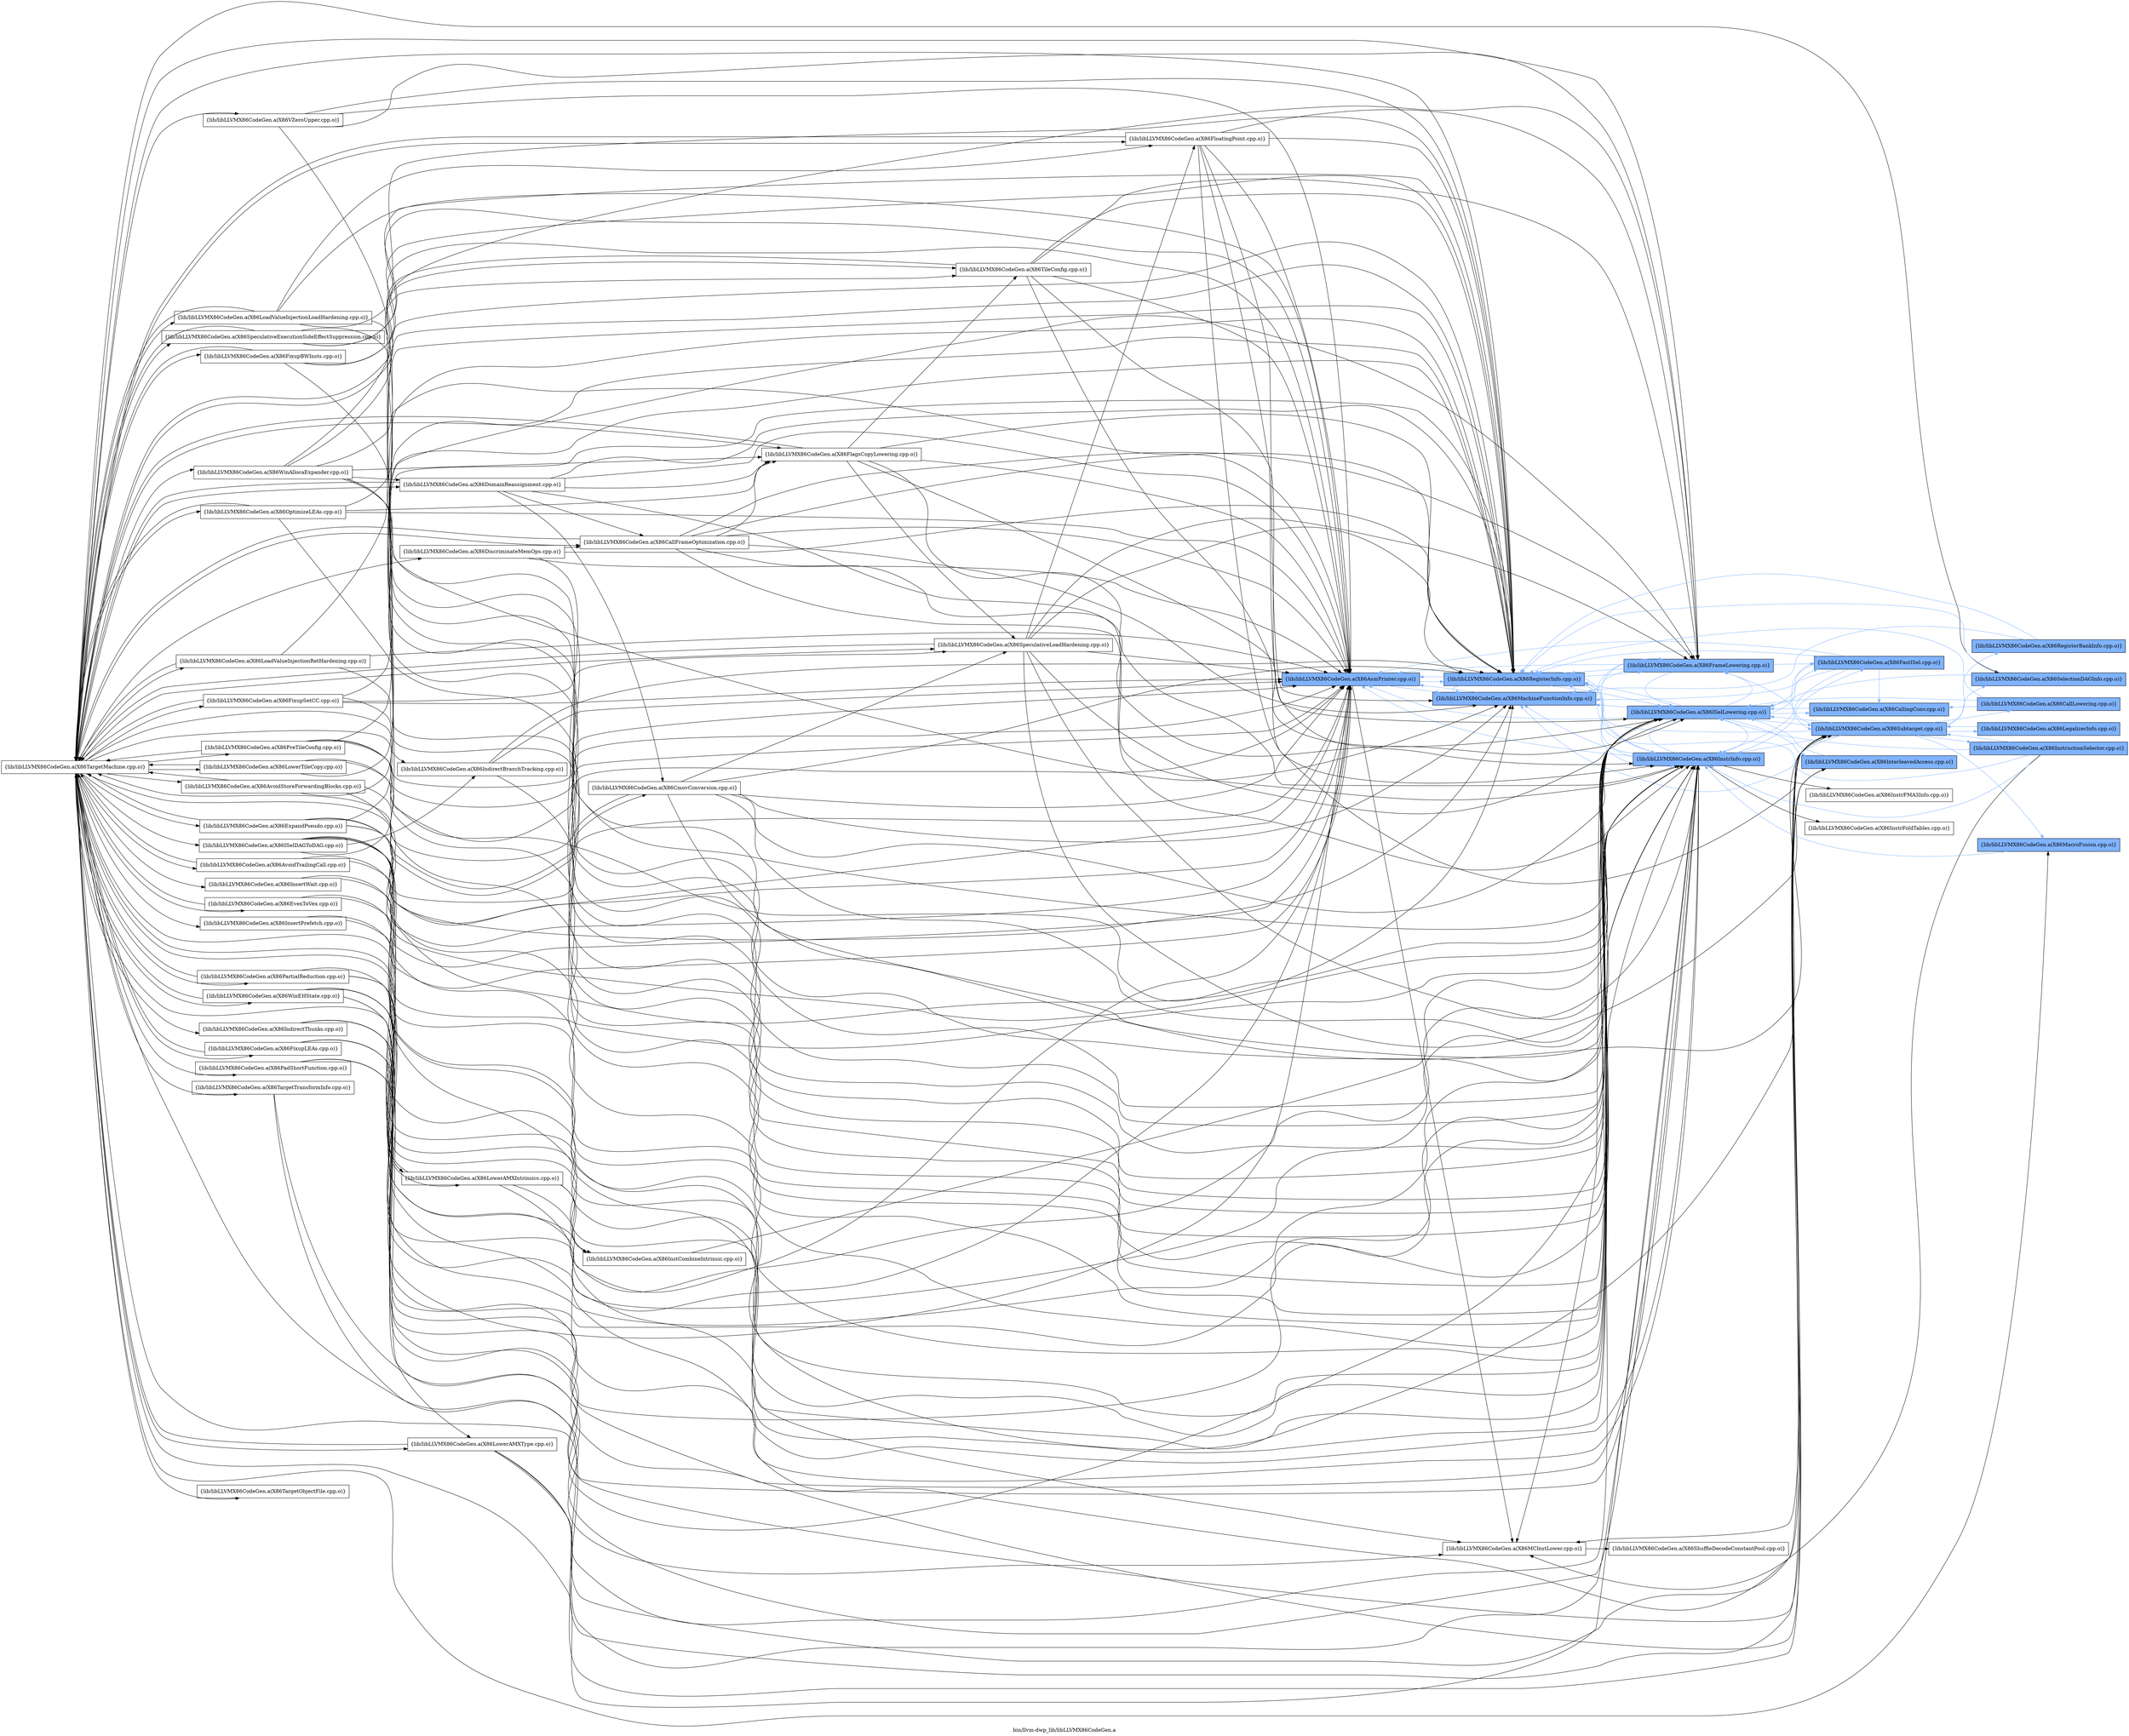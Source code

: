digraph "bin/llvm-dwp_lib/libLLVMX86CodeGen.a" {
	label="bin/llvm-dwp_lib/libLLVMX86CodeGen.a";
	rankdir=LR;
	{ rank=same; Node0x55a905327d58;  }
	{ rank=same; Node0x55a9053289d8; Node0x55a905329658; Node0x55a905328e88;  }
	{ rank=same; Node0x55a9053299c8; Node0x55a9053288e8; Node0x55a905326ea8; Node0x55a90532a738;  }
	{ rank=same; Node0x55a905326908; Node0x55a90532b2c8; Node0x55a9053291a8; Node0x55a90532cc68; Node0x55a905327678; Node0x55a90532afa8;  }

	Node0x55a905327d58 [shape=record,shape=box,group=1,style=filled,fillcolor="0.600000 0.5 1",label="{lib/libLLVMX86CodeGen.a(X86AsmPrinter.cpp.o)}"];
	Node0x55a905327d58 -> Node0x55a9053289d8;
	Node0x55a905327d58 -> Node0x55a905329658[color="0.600000 0.5 1"];
	Node0x55a905327d58 -> Node0x55a905328e88[color="0.600000 0.5 1"];
	Node0x55a90531eb18 [shape=record,shape=box,group=0,label="{lib/libLLVMX86CodeGen.a(X86TargetMachine.cpp.o)}"];
	Node0x55a90531eb18 -> Node0x55a905327d58;
	Node0x55a90531eb18 -> Node0x55a9053289d8;
	Node0x55a90531eb18 -> Node0x55a905328e88;
	Node0x55a90531eb18 -> Node0x55a9053239d8;
	Node0x55a90531eb18 -> Node0x55a9053296a8;
	Node0x55a90531eb18 -> Node0x55a905329dd8;
	Node0x55a90531eb18 -> Node0x55a905329a68;
	Node0x55a90531eb18 -> Node0x55a90532a288;
	Node0x55a90531eb18 -> Node0x55a90532b228;
	Node0x55a90531eb18 -> Node0x55a905326b88;
	Node0x55a90531eb18 -> Node0x55a9053269a8;
	Node0x55a90531eb18 -> Node0x55a905327088;
	Node0x55a90531eb18 -> Node0x55a905327df8;
	Node0x55a90531eb18 -> Node0x55a905327b78;
	Node0x55a90531eb18 -> Node0x55a9053288e8;
	Node0x55a90531eb18 -> Node0x55a905326ea8;
	Node0x55a90531eb18 -> Node0x55a90532a738;
	Node0x55a90531eb18 -> Node0x55a90532cc68;
	Node0x55a90531eb18 -> Node0x55a90532ce98;
	Node0x55a90531eb18 -> Node0x55a905324518;
	Node0x55a90531eb18 -> Node0x55a90531d998;
	Node0x55a90531eb18 -> Node0x55a90531d218;
	Node0x55a90531eb18 -> Node0x55a90531d448;
	Node0x55a90531eb18 -> Node0x55a90531c638;
	Node0x55a90531eb18 -> Node0x55a905320dc8;
	Node0x55a90531eb18 -> Node0x55a905325328;
	Node0x55a90531eb18 -> Node0x55a905325b48;
	Node0x55a90531eb18 -> Node0x55a905326318;
	Node0x55a90531eb18 -> Node0x55a90531cd18;
	Node0x55a90531eb18 -> Node0x55a90531cf98;
	Node0x55a90531eb18 -> Node0x55a90531dc18;
	Node0x55a90531eb18 -> Node0x55a90531de48;
	Node0x55a90531eb18 -> Node0x55a90531e3e8;
	Node0x55a90531eb18 -> Node0x55a90531efc8;
	Node0x55a90531eb18 -> Node0x55a90531f1f8;
	Node0x55a90531eb18 -> Node0x55a90531fe78;
	Node0x55a90531eb18 -> Node0x55a90532de88;
	Node0x55a90531eb18 -> Node0x55a90532fe68;
	Node0x55a90531eb18 -> Node0x55a905330228;
	Node0x55a90531eb18 -> Node0x55a90532faa8;
	Node0x55a90531eb18 -> Node0x55a90532c0d8;
	Node0x55a90531eb18 -> Node0x55a90532b958;
	Node0x55a90531eb18 -> Node0x55a90532bae8;
	Node0x55a90531eb18 -> Node0x55a90532dc08;
	Node0x55a90531eb18 -> Node0x55a90532cb28;
	Node0x55a9053289d8 [shape=record,shape=box,group=0,label="{lib/libLLVMX86CodeGen.a(X86MCInstLower.cpp.o)}"];
	Node0x55a9053289d8 -> Node0x55a9053299c8;
	Node0x55a905329658 [shape=record,shape=box,group=1,style=filled,fillcolor="0.600000 0.5 1",label="{lib/libLLVMX86CodeGen.a(X86MachineFunctionInfo.cpp.o)}"];
	Node0x55a905329658 -> Node0x55a905327d58[color="0.600000 0.5 1"];
	Node0x55a905329658 -> Node0x55a905328e88[color="0.600000 0.5 1"];
	Node0x55a905328e88 [shape=record,shape=box,group=1,style=filled,fillcolor="0.600000 0.5 1",label="{lib/libLLVMX86CodeGen.a(X86RegisterInfo.cpp.o)}"];
	Node0x55a905328e88 -> Node0x55a905327d58[color="0.600000 0.5 1"];
	Node0x55a905328e88 -> Node0x55a905329658[color="0.600000 0.5 1"];
	Node0x55a905328e88 -> Node0x55a9053288e8[color="0.600000 0.5 1"];
	Node0x55a905328e88 -> Node0x55a905326ea8[color="0.600000 0.5 1"];
	Node0x55a905328e88 -> Node0x55a90532a738[color="0.600000 0.5 1"];
	Node0x55a9053299c8 [shape=record,shape=box,group=0,label="{lib/libLLVMX86CodeGen.a(X86ShuffleDecodeConstantPool.cpp.o)}"];
	Node0x55a9053288e8 [shape=record,shape=box,group=1,style=filled,fillcolor="0.600000 0.5 1",label="{lib/libLLVMX86CodeGen.a(X86ISelLowering.cpp.o)}"];
	Node0x55a9053288e8 -> Node0x55a905327d58[color="0.600000 0.5 1"];
	Node0x55a9053288e8 -> Node0x55a9053289d8;
	Node0x55a9053288e8 -> Node0x55a905329658[color="0.600000 0.5 1"];
	Node0x55a9053288e8 -> Node0x55a905328e88[color="0.600000 0.5 1"];
	Node0x55a9053288e8 -> Node0x55a905326908[color="0.600000 0.5 1"];
	Node0x55a9053288e8 -> Node0x55a905326ea8[color="0.600000 0.5 1"];
	Node0x55a9053288e8 -> Node0x55a90532a738[color="0.600000 0.5 1"];
	Node0x55a9053288e8 -> Node0x55a90532b2c8[color="0.600000 0.5 1"];
	Node0x55a9053288e8 -> Node0x55a9053291a8[color="0.600000 0.5 1"];
	Node0x55a9053288e8 -> Node0x55a90532cc68[color="0.600000 0.5 1"];
	Node0x55a905326ea8 [shape=record,shape=box,group=1,style=filled,fillcolor="0.600000 0.5 1",label="{lib/libLLVMX86CodeGen.a(X86InstrInfo.cpp.o)}"];
	Node0x55a905326ea8 -> Node0x55a905327d58[color="0.600000 0.5 1"];
	Node0x55a905326ea8 -> Node0x55a905329658[color="0.600000 0.5 1"];
	Node0x55a905326ea8 -> Node0x55a905328e88[color="0.600000 0.5 1"];
	Node0x55a905326ea8 -> Node0x55a9053288e8[color="0.600000 0.5 1"];
	Node0x55a905326ea8 -> Node0x55a905326908[color="0.600000 0.5 1"];
	Node0x55a905326ea8 -> Node0x55a905327678;
	Node0x55a905326ea8 -> Node0x55a90532a738[color="0.600000 0.5 1"];
	Node0x55a905326ea8 -> Node0x55a90532afa8;
	Node0x55a90532a738 [shape=record,shape=box,group=1,style=filled,fillcolor="0.600000 0.5 1",label="{lib/libLLVMX86CodeGen.a(X86FrameLowering.cpp.o)}"];
	Node0x55a90532a738 -> Node0x55a905327d58[color="0.600000 0.5 1"];
	Node0x55a90532a738 -> Node0x55a905329658[color="0.600000 0.5 1"];
	Node0x55a90532a738 -> Node0x55a905328e88[color="0.600000 0.5 1"];
	Node0x55a90532a738 -> Node0x55a9053288e8[color="0.600000 0.5 1"];
	Node0x55a90532a738 -> Node0x55a905326908[color="0.600000 0.5 1"];
	Node0x55a90532a738 -> Node0x55a905326ea8[color="0.600000 0.5 1"];
	Node0x55a905326908 [shape=record,shape=box,group=1,style=filled,fillcolor="0.600000 0.5 1",label="{lib/libLLVMX86CodeGen.a(X86FastISel.cpp.o)}"];
	Node0x55a905326908 -> Node0x55a905327d58[color="0.600000 0.5 1"];
	Node0x55a905326908 -> Node0x55a905329658[color="0.600000 0.5 1"];
	Node0x55a905326908 -> Node0x55a905328e88[color="0.600000 0.5 1"];
	Node0x55a905326908 -> Node0x55a9053288e8[color="0.600000 0.5 1"];
	Node0x55a905326908 -> Node0x55a905326ea8[color="0.600000 0.5 1"];
	Node0x55a905326908 -> Node0x55a90532b2c8[color="0.600000 0.5 1"];
	Node0x55a905326908 -> Node0x55a90532cc68[color="0.600000 0.5 1"];
	Node0x55a90532b2c8 [shape=record,shape=box,group=1,style=filled,fillcolor="0.600000 0.5 1",label="{lib/libLLVMX86CodeGen.a(X86CallingConv.cpp.o)}"];
	Node0x55a90532b2c8 -> Node0x55a9053288e8[color="0.600000 0.5 1"];
	Node0x55a9053291a8 [shape=record,shape=box,group=1,style=filled,fillcolor="0.600000 0.5 1",label="{lib/libLLVMX86CodeGen.a(X86InterleavedAccess.cpp.o)}"];
	Node0x55a9053291a8 -> Node0x55a9053288e8[color="0.600000 0.5 1"];
	Node0x55a90532cc68 [shape=record,shape=box,group=1,style=filled,fillcolor="0.600000 0.5 1",label="{lib/libLLVMX86CodeGen.a(X86Subtarget.cpp.o)}"];
	Node0x55a90532cc68 -> Node0x55a9053289d8;
	Node0x55a90532cc68 -> Node0x55a905329658[color="0.600000 0.5 1"];
	Node0x55a90532cc68 -> Node0x55a905328e88[color="0.600000 0.5 1"];
	Node0x55a90532cc68 -> Node0x55a9053288e8[color="0.600000 0.5 1"];
	Node0x55a90532cc68 -> Node0x55a905326ea8[color="0.600000 0.5 1"];
	Node0x55a90532cc68 -> Node0x55a90532a738[color="0.600000 0.5 1"];
	Node0x55a90532cc68 -> Node0x55a90532ce98[color="0.600000 0.5 1"];
	Node0x55a90532cc68 -> Node0x55a905325238[color="0.600000 0.5 1"];
	Node0x55a90532cc68 -> Node0x55a905325648[color="0.600000 0.5 1"];
	Node0x55a90532cc68 -> Node0x55a905324928[color="0.600000 0.5 1"];
	Node0x55a90532cc68 -> Node0x55a905323d98[color="0.600000 0.5 1"];
	Node0x55a90532cc68 -> Node0x55a905324518[color="0.600000 0.5 1"];
	Node0x55a905327678 [shape=record,shape=box,group=0,label="{lib/libLLVMX86CodeGen.a(X86InstrFoldTables.cpp.o)}"];
	Node0x55a90532afa8 [shape=record,shape=box,group=0,label="{lib/libLLVMX86CodeGen.a(X86InstrFMA3Info.cpp.o)}"];
	Node0x55a90532ce98 [shape=record,shape=box,group=1,style=filled,fillcolor="0.600000 0.5 1",label="{lib/libLLVMX86CodeGen.a(X86SelectionDAGInfo.cpp.o)}"];
	Node0x55a90532ce98 -> Node0x55a905328e88[color="0.600000 0.5 1"];
	Node0x55a90532ce98 -> Node0x55a9053288e8[color="0.600000 0.5 1"];
	Node0x55a905325238 [shape=record,shape=box,group=1,style=filled,fillcolor="0.600000 0.5 1",label="{lib/libLLVMX86CodeGen.a(X86CallLowering.cpp.o)}"];
	Node0x55a905325238 -> Node0x55a905328e88[color="0.600000 0.5 1"];
	Node0x55a905325238 -> Node0x55a9053288e8[color="0.600000 0.5 1"];
	Node0x55a905325238 -> Node0x55a90532b2c8[color="0.600000 0.5 1"];
	Node0x55a905325648 [shape=record,shape=box,group=1,style=filled,fillcolor="0.600000 0.5 1",label="{lib/libLLVMX86CodeGen.a(X86LegalizerInfo.cpp.o)}"];
	Node0x55a905325648 -> Node0x55a90532cc68[color="0.600000 0.5 1"];
	Node0x55a905324928 [shape=record,shape=box,group=1,style=filled,fillcolor="0.600000 0.5 1",label="{lib/libLLVMX86CodeGen.a(X86RegisterBankInfo.cpp.o)}"];
	Node0x55a905324928 -> Node0x55a905329658[color="0.600000 0.5 1"];
	Node0x55a905324928 -> Node0x55a905328e88[color="0.600000 0.5 1"];
	Node0x55a905323d98 [shape=record,shape=box,group=1,style=filled,fillcolor="0.600000 0.5 1",label="{lib/libLLVMX86CodeGen.a(X86InstructionSelector.cpp.o)}"];
	Node0x55a905323d98 -> Node0x55a9053289d8;
	Node0x55a905323d98 -> Node0x55a905328e88[color="0.600000 0.5 1"];
	Node0x55a905323d98 -> Node0x55a9053288e8[color="0.600000 0.5 1"];
	Node0x55a905323d98 -> Node0x55a905326ea8[color="0.600000 0.5 1"];
	Node0x55a905323d98 -> Node0x55a90532cc68[color="0.600000 0.5 1"];
	Node0x55a905324518 [shape=record,shape=box,group=1,style=filled,fillcolor="0.600000 0.5 1",label="{lib/libLLVMX86CodeGen.a(X86MacroFusion.cpp.o)}"];
	Node0x55a905324518 -> Node0x55a905326ea8[color="0.600000 0.5 1"];
	Node0x55a9053239d8 [shape=record,shape=box,group=0,label="{lib/libLLVMX86CodeGen.a(X86ExpandPseudo.cpp.o)}"];
	Node0x55a9053239d8 -> Node0x55a905327d58;
	Node0x55a9053239d8 -> Node0x55a905329658;
	Node0x55a9053239d8 -> Node0x55a9053288e8;
	Node0x55a9053239d8 -> Node0x55a905326ea8;
	Node0x55a9053239d8 -> Node0x55a90532a738;
	Node0x55a9053239d8 -> Node0x55a90531eb18;
	Node0x55a9053296a8 [shape=record,shape=box,group=0,label="{lib/libLLVMX86CodeGen.a(X86LowerTileCopy.cpp.o)}"];
	Node0x55a9053296a8 -> Node0x55a905327d58;
	Node0x55a9053296a8 -> Node0x55a905328e88;
	Node0x55a9053296a8 -> Node0x55a905326ea8;
	Node0x55a9053296a8 -> Node0x55a90531eb18;
	Node0x55a905329dd8 [shape=record,shape=box,group=0,label="{lib/libLLVMX86CodeGen.a(X86FloatingPoint.cpp.o)}"];
	Node0x55a905329dd8 -> Node0x55a905327d58;
	Node0x55a905329dd8 -> Node0x55a905329658;
	Node0x55a905329dd8 -> Node0x55a905328e88;
	Node0x55a905329dd8 -> Node0x55a905326ea8;
	Node0x55a905329dd8 -> Node0x55a90532a738;
	Node0x55a905329dd8 -> Node0x55a90532cc68;
	Node0x55a905329dd8 -> Node0x55a90531eb18;
	Node0x55a905329a68 [shape=record,shape=box,group=0,label="{lib/libLLVMX86CodeGen.a(X86LoadValueInjectionLoadHardening.cpp.o)}"];
	Node0x55a905329a68 -> Node0x55a905327d58;
	Node0x55a905329a68 -> Node0x55a905328e88;
	Node0x55a905329a68 -> Node0x55a905329dd8;
	Node0x55a905329a68 -> Node0x55a905326ea8;
	Node0x55a905329a68 -> Node0x55a90531eb18;
	Node0x55a90532a288 [shape=record,shape=box,group=0,label="{lib/libLLVMX86CodeGen.a(X86TileConfig.cpp.o)}"];
	Node0x55a90532a288 -> Node0x55a905327d58;
	Node0x55a90532a288 -> Node0x55a905328e88;
	Node0x55a90532a288 -> Node0x55a9053288e8;
	Node0x55a90532a288 -> Node0x55a905326ea8;
	Node0x55a90532a288 -> Node0x55a90532a738;
	Node0x55a90532a288 -> Node0x55a90531eb18;
	Node0x55a90532b228 [shape=record,shape=box,group=0,label="{lib/libLLVMX86CodeGen.a(X86SpeculativeLoadHardening.cpp.o)}"];
	Node0x55a90532b228 -> Node0x55a905327d58;
	Node0x55a90532b228 -> Node0x55a905328e88;
	Node0x55a90532b228 -> Node0x55a905329dd8;
	Node0x55a90532b228 -> Node0x55a9053288e8;
	Node0x55a90532b228 -> Node0x55a905326ea8;
	Node0x55a90532b228 -> Node0x55a90532a738;
	Node0x55a90532b228 -> Node0x55a90532cc68;
	Node0x55a90532b228 -> Node0x55a90531eb18;
	Node0x55a905326b88 [shape=record,shape=box,group=0,label="{lib/libLLVMX86CodeGen.a(X86FlagsCopyLowering.cpp.o)}"];
	Node0x55a905326b88 -> Node0x55a905327d58;
	Node0x55a905326b88 -> Node0x55a905328e88;
	Node0x55a905326b88 -> Node0x55a90532a288;
	Node0x55a905326b88 -> Node0x55a90532b228;
	Node0x55a905326b88 -> Node0x55a9053288e8;
	Node0x55a905326b88 -> Node0x55a905326ea8;
	Node0x55a905326b88 -> Node0x55a90531eb18;
	Node0x55a9053269a8 [shape=record,shape=box,group=0,label="{lib/libLLVMX86CodeGen.a(X86FixupSetCC.cpp.o)}"];
	Node0x55a9053269a8 -> Node0x55a905327d58;
	Node0x55a9053269a8 -> Node0x55a905328e88;
	Node0x55a9053269a8 -> Node0x55a90532b228;
	Node0x55a9053269a8 -> Node0x55a905326ea8;
	Node0x55a9053269a8 -> Node0x55a90531eb18;
	Node0x55a905327088 [shape=record,shape=box,group=0,label="{lib/libLLVMX86CodeGen.a(X86OptimizeLEAs.cpp.o)}"];
	Node0x55a905327088 -> Node0x55a905327d58;
	Node0x55a905327088 -> Node0x55a905328e88;
	Node0x55a905327088 -> Node0x55a905326b88;
	Node0x55a905327088 -> Node0x55a905326ea8;
	Node0x55a905327088 -> Node0x55a90531eb18;
	Node0x55a905327df8 [shape=record,shape=box,group=0,label="{lib/libLLVMX86CodeGen.a(X86CallFrameOptimization.cpp.o)}"];
	Node0x55a905327df8 -> Node0x55a905327d58;
	Node0x55a905327df8 -> Node0x55a905329658;
	Node0x55a905327df8 -> Node0x55a905328e88;
	Node0x55a905327df8 -> Node0x55a905326b88;
	Node0x55a905327df8 -> Node0x55a9053288e8;
	Node0x55a905327df8 -> Node0x55a905326ea8;
	Node0x55a905327df8 -> Node0x55a90532a738;
	Node0x55a905327df8 -> Node0x55a90531eb18;
	Node0x55a905327b78 [shape=record,shape=box,group=0,label="{lib/libLLVMX86CodeGen.a(X86AvoidStoreForwardingBlocks.cpp.o)}"];
	Node0x55a905327b78 -> Node0x55a905327d58;
	Node0x55a905327b78 -> Node0x55a905328e88;
	Node0x55a905327b78 -> Node0x55a905326ea8;
	Node0x55a905327b78 -> Node0x55a90531eb18;
	Node0x55a90531d998 [shape=record,shape=box,group=0,label="{lib/libLLVMX86CodeGen.a(X86InstCombineIntrinsic.cpp.o)}"];
	Node0x55a90531d998 -> Node0x55a9053288e8;
	Node0x55a90531d218 [shape=record,shape=box,group=0,label="{lib/libLLVMX86CodeGen.a(X86SpeculativeExecutionSideEffectSuppression.cpp.o)}"];
	Node0x55a90531d218 -> Node0x55a905327d58;
	Node0x55a90531d218 -> Node0x55a905328e88;
	Node0x55a90531d218 -> Node0x55a905326ea8;
	Node0x55a90531d218 -> Node0x55a90531eb18;
	Node0x55a90531d448 [shape=record,shape=box,group=0,label="{lib/libLLVMX86CodeGen.a(X86IndirectThunks.cpp.o)}"];
	Node0x55a90531d448 -> Node0x55a905327d58;
	Node0x55a90531d448 -> Node0x55a9053288e8;
	Node0x55a90531d448 -> Node0x55a905326ea8;
	Node0x55a90531c638 [shape=record,shape=box,group=0,label="{lib/libLLVMX86CodeGen.a(X86LoadValueInjectionRetHardening.cpp.o)}"];
	Node0x55a90531c638 -> Node0x55a905327d58;
	Node0x55a90531c638 -> Node0x55a905328e88;
	Node0x55a90531c638 -> Node0x55a905326ea8;
	Node0x55a90531c638 -> Node0x55a90531eb18;
	Node0x55a905320dc8 [shape=record,shape=box,group=0,label="{lib/libLLVMX86CodeGen.a(X86AvoidTrailingCall.cpp.o)}"];
	Node0x55a905320dc8 -> Node0x55a905327d58;
	Node0x55a905320dc8 -> Node0x55a905326ea8;
	Node0x55a905320dc8 -> Node0x55a90531eb18;
	Node0x55a905325328 [shape=record,shape=box,group=0,label="{lib/libLLVMX86CodeGen.a(X86PreTileConfig.cpp.o)}"];
	Node0x55a905325328 -> Node0x55a905327d58;
	Node0x55a905325328 -> Node0x55a905328e88;
	Node0x55a905325328 -> Node0x55a9053288e8;
	Node0x55a905325328 -> Node0x55a905326ea8;
	Node0x55a905325328 -> Node0x55a90531eb18;
	Node0x55a905325b48 [shape=record,shape=box,group=0,label="{lib/libLLVMX86CodeGen.a(X86CmovConversion.cpp.o)}"];
	Node0x55a905325b48 -> Node0x55a905327d58;
	Node0x55a905325b48 -> Node0x55a905329658;
	Node0x55a905325b48 -> Node0x55a905328e88;
	Node0x55a905325b48 -> Node0x55a90532b228;
	Node0x55a905325b48 -> Node0x55a9053288e8;
	Node0x55a905325b48 -> Node0x55a905326ea8;
	Node0x55a905325b48 -> Node0x55a90532cc68;
	Node0x55a905325b48 -> Node0x55a90531eb18;
	Node0x55a905326318 [shape=record,shape=box,group=0,label="{lib/libLLVMX86CodeGen.a(X86ISelDAGToDAG.cpp.o)}"];
	Node0x55a905326318 -> Node0x55a905327d58;
	Node0x55a905326318 -> Node0x55a9053289d8;
	Node0x55a905326318 -> Node0x55a905329658;
	Node0x55a905326318 -> Node0x55a905328e88;
	Node0x55a905326318 -> Node0x55a9053288e8;
	Node0x55a905326318 -> Node0x55a905326ea8;
	Node0x55a905326318 -> Node0x55a90532cc68;
	Node0x55a905326318 -> Node0x55a90531cd18;
	Node0x55a90531cd18 [shape=record,shape=box,group=0,label="{lib/libLLVMX86CodeGen.a(X86IndirectBranchTracking.cpp.o)}"];
	Node0x55a90531cd18 -> Node0x55a905327d58;
	Node0x55a90531cd18 -> Node0x55a905328e88;
	Node0x55a90531cd18 -> Node0x55a905326ea8;
	Node0x55a90531cf98 [shape=record,shape=box,group=0,label="{lib/libLLVMX86CodeGen.a(X86EvexToVex.cpp.o)}"];
	Node0x55a90531cf98 -> Node0x55a905327d58;
	Node0x55a90531cf98 -> Node0x55a905326ea8;
	Node0x55a90531cf98 -> Node0x55a90531eb18;
	Node0x55a90531dc18 [shape=record,shape=box,group=0,label="{lib/libLLVMX86CodeGen.a(X86DiscriminateMemOps.cpp.o)}"];
	Node0x55a90531dc18 -> Node0x55a905327d58;
	Node0x55a90531dc18 -> Node0x55a905328e88;
	Node0x55a90531dc18 -> Node0x55a905327df8;
	Node0x55a90531dc18 -> Node0x55a905326ea8;
	Node0x55a90531de48 [shape=record,shape=box,group=0,label="{lib/libLLVMX86CodeGen.a(X86InsertPrefetch.cpp.o)}"];
	Node0x55a90531de48 -> Node0x55a905327d58;
	Node0x55a90531de48 -> Node0x55a905326ea8;
	Node0x55a90531e3e8 [shape=record,shape=box,group=0,label="{lib/libLLVMX86CodeGen.a(X86FixupBWInsts.cpp.o)}"];
	Node0x55a90531e3e8 -> Node0x55a905327d58;
	Node0x55a90531e3e8 -> Node0x55a905328e88;
	Node0x55a90531e3e8 -> Node0x55a905326ea8;
	Node0x55a90531e3e8 -> Node0x55a90531eb18;
	Node0x55a90531efc8 [shape=record,shape=box,group=0,label="{lib/libLLVMX86CodeGen.a(X86PadShortFunction.cpp.o)}"];
	Node0x55a90531efc8 -> Node0x55a905327d58;
	Node0x55a90531efc8 -> Node0x55a905326ea8;
	Node0x55a90531f1f8 [shape=record,shape=box,group=0,label="{lib/libLLVMX86CodeGen.a(X86FixupLEAs.cpp.o)}"];
	Node0x55a90531f1f8 -> Node0x55a905327d58;
	Node0x55a90531f1f8 -> Node0x55a905326ea8;
	Node0x55a90531f1f8 -> Node0x55a90531eb18;
	Node0x55a90531fe78 [shape=record,shape=box,group=0,label="{lib/libLLVMX86CodeGen.a(X86LowerAMXIntrinsics.cpp.o)}"];
	Node0x55a90531fe78 -> Node0x55a9053288e8;
	Node0x55a90531fe78 -> Node0x55a905326ea8;
	Node0x55a90531fe78 -> Node0x55a9053291a8;
	Node0x55a90531fe78 -> Node0x55a90531eb18;
	Node0x55a90531fe78 -> Node0x55a90531d998;
	Node0x55a90532de88 [shape=record,shape=box,group=0,label="{lib/libLLVMX86CodeGen.a(X86LowerAMXType.cpp.o)}"];
	Node0x55a90532de88 -> Node0x55a9053288e8;
	Node0x55a90532de88 -> Node0x55a905326ea8;
	Node0x55a90532de88 -> Node0x55a9053291a8;
	Node0x55a90532de88 -> Node0x55a90531eb18;
	Node0x55a90532fe68 [shape=record,shape=box,group=0,label="{lib/libLLVMX86CodeGen.a(X86DomainReassignment.cpp.o)}"];
	Node0x55a90532fe68 -> Node0x55a905327d58;
	Node0x55a90532fe68 -> Node0x55a905328e88;
	Node0x55a90532fe68 -> Node0x55a905326b88;
	Node0x55a90532fe68 -> Node0x55a905327df8;
	Node0x55a90532fe68 -> Node0x55a905326ea8;
	Node0x55a90532fe68 -> Node0x55a90531eb18;
	Node0x55a90532fe68 -> Node0x55a905325b48;
	Node0x55a905330228 [shape=record,shape=box,group=0,label="{lib/libLLVMX86CodeGen.a(X86PartialReduction.cpp.o)}"];
	Node0x55a905330228 -> Node0x55a9053288e8;
	Node0x55a905330228 -> Node0x55a905326ea8;
	Node0x55a905330228 -> Node0x55a9053291a8;
	Node0x55a905330228 -> Node0x55a90531eb18;
	Node0x55a905330228 -> Node0x55a90531fe78;
	Node0x55a90532faa8 [shape=record,shape=box,group=0,label="{lib/libLLVMX86CodeGen.a(X86TargetObjectFile.cpp.o)}"];
	Node0x55a90532c0d8 [shape=record,shape=box,group=0,label="{lib/libLLVMX86CodeGen.a(X86TargetTransformInfo.cpp.o)}"];
	Node0x55a90532c0d8 -> Node0x55a9053288e8;
	Node0x55a90532c0d8 -> Node0x55a90532cc68;
	Node0x55a90532b958 [shape=record,shape=box,group=0,label="{lib/libLLVMX86CodeGen.a(X86VZeroUpper.cpp.o)}"];
	Node0x55a90532b958 -> Node0x55a905327d58;
	Node0x55a90532b958 -> Node0x55a905328e88;
	Node0x55a90532b958 -> Node0x55a905326ea8;
	Node0x55a90532b958 -> Node0x55a90532a738;
	Node0x55a90532bae8 [shape=record,shape=box,group=0,label="{lib/libLLVMX86CodeGen.a(X86WinAllocaExpander.cpp.o)}"];
	Node0x55a90532bae8 -> Node0x55a905327d58;
	Node0x55a90532bae8 -> Node0x55a905329658;
	Node0x55a90532bae8 -> Node0x55a90532a288;
	Node0x55a90532bae8 -> Node0x55a905326b88;
	Node0x55a90532bae8 -> Node0x55a9053288e8;
	Node0x55a90532bae8 -> Node0x55a905326ea8;
	Node0x55a90532bae8 -> Node0x55a90532a738;
	Node0x55a90532bae8 -> Node0x55a90532fe68;
	Node0x55a90532dc08 [shape=record,shape=box,group=0,label="{lib/libLLVMX86CodeGen.a(X86WinEHState.cpp.o)}"];
	Node0x55a90532dc08 -> Node0x55a9053288e8;
	Node0x55a90532dc08 -> Node0x55a9053291a8;
	Node0x55a90532dc08 -> Node0x55a90531eb18;
	Node0x55a90532dc08 -> Node0x55a90531d998;
	Node0x55a90532dc08 -> Node0x55a90531fe78;
	Node0x55a90532dc08 -> Node0x55a90532de88;
	Node0x55a90532cb28 [shape=record,shape=box,group=0,label="{lib/libLLVMX86CodeGen.a(X86InsertWait.cpp.o)}"];
	Node0x55a90532cb28 -> Node0x55a905327d58;
	Node0x55a90532cb28 -> Node0x55a905326ea8;
}
